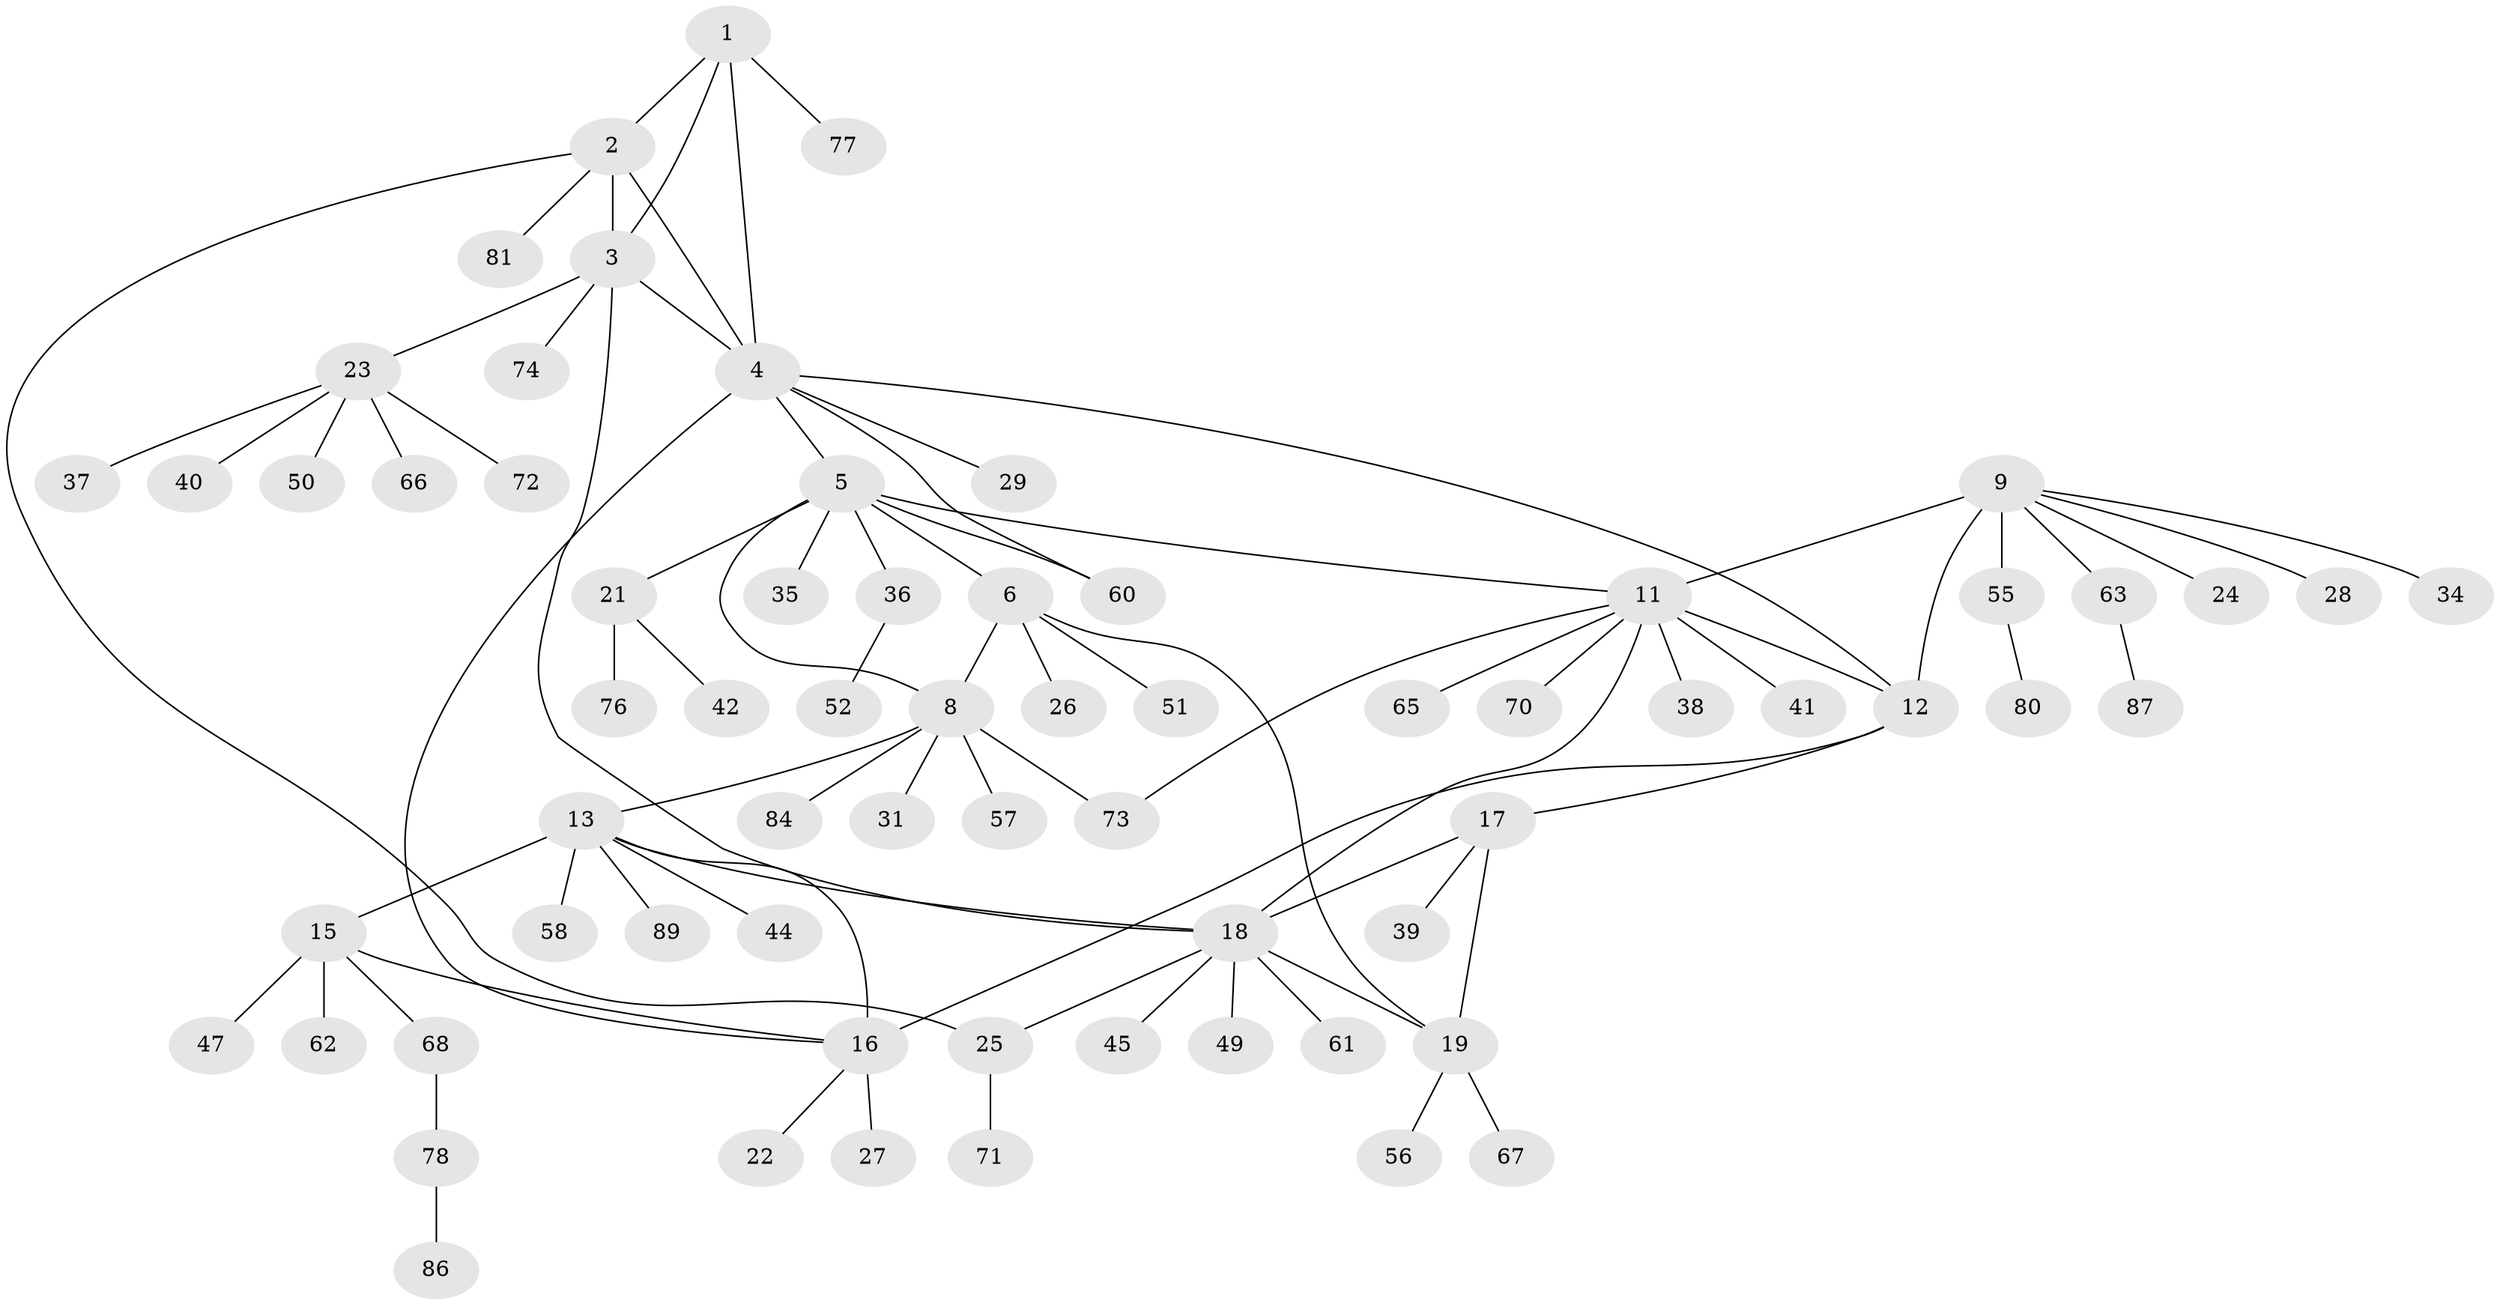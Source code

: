 // Generated by graph-tools (version 1.1) at 2025/52/02/27/25 19:52:20]
// undirected, 68 vertices, 84 edges
graph export_dot {
graph [start="1"]
  node [color=gray90,style=filled];
  1 [super="+59"];
  2 [super="+90"];
  3 [super="+83"];
  4 [super="+30"];
  5 [super="+54"];
  6 [super="+7"];
  8 [super="+43"];
  9 [super="+10"];
  11 [super="+64"];
  12 [super="+53"];
  13 [super="+14"];
  15 [super="+69"];
  16 [super="+46"];
  17;
  18 [super="+33"];
  19 [super="+20"];
  21 [super="+75"];
  22;
  23 [super="+48"];
  24;
  25 [super="+82"];
  26 [super="+79"];
  27 [super="+32"];
  28;
  29 [super="+88"];
  31;
  34;
  35;
  36;
  37;
  38;
  39;
  40;
  41;
  42;
  44;
  45;
  47;
  49;
  50;
  51;
  52;
  55;
  56;
  57;
  58;
  60;
  61;
  62;
  63 [super="+85"];
  65;
  66;
  67;
  68;
  70;
  71;
  72;
  73;
  74;
  76;
  77;
  78 [super="+91"];
  80;
  81;
  84;
  86;
  87;
  89;
  1 -- 2;
  1 -- 3;
  1 -- 4;
  1 -- 77;
  2 -- 3;
  2 -- 4;
  2 -- 25;
  2 -- 81;
  3 -- 4;
  3 -- 18;
  3 -- 23;
  3 -- 74;
  4 -- 5;
  4 -- 12;
  4 -- 16;
  4 -- 29;
  4 -- 60;
  5 -- 6 [weight=2];
  5 -- 8;
  5 -- 11;
  5 -- 21;
  5 -- 35;
  5 -- 36;
  5 -- 60;
  6 -- 8 [weight=2];
  6 -- 19;
  6 -- 26;
  6 -- 51;
  8 -- 31;
  8 -- 73;
  8 -- 84;
  8 -- 13;
  8 -- 57;
  9 -- 11 [weight=2];
  9 -- 12 [weight=2];
  9 -- 34;
  9 -- 55;
  9 -- 24;
  9 -- 28;
  9 -- 63;
  11 -- 12;
  11 -- 18;
  11 -- 38;
  11 -- 41;
  11 -- 70;
  11 -- 73;
  11 -- 65;
  12 -- 16;
  12 -- 17;
  13 -- 15 [weight=2];
  13 -- 16 [weight=2];
  13 -- 18;
  13 -- 58;
  13 -- 89;
  13 -- 44;
  15 -- 16;
  15 -- 47;
  15 -- 62;
  15 -- 68;
  16 -- 22;
  16 -- 27;
  17 -- 18;
  17 -- 19 [weight=2];
  17 -- 39;
  18 -- 19 [weight=2];
  18 -- 45;
  18 -- 49;
  18 -- 61;
  18 -- 25;
  19 -- 56;
  19 -- 67;
  21 -- 42;
  21 -- 76;
  23 -- 37;
  23 -- 40;
  23 -- 50;
  23 -- 66;
  23 -- 72;
  25 -- 71;
  36 -- 52;
  55 -- 80;
  63 -- 87;
  68 -- 78;
  78 -- 86;
}
